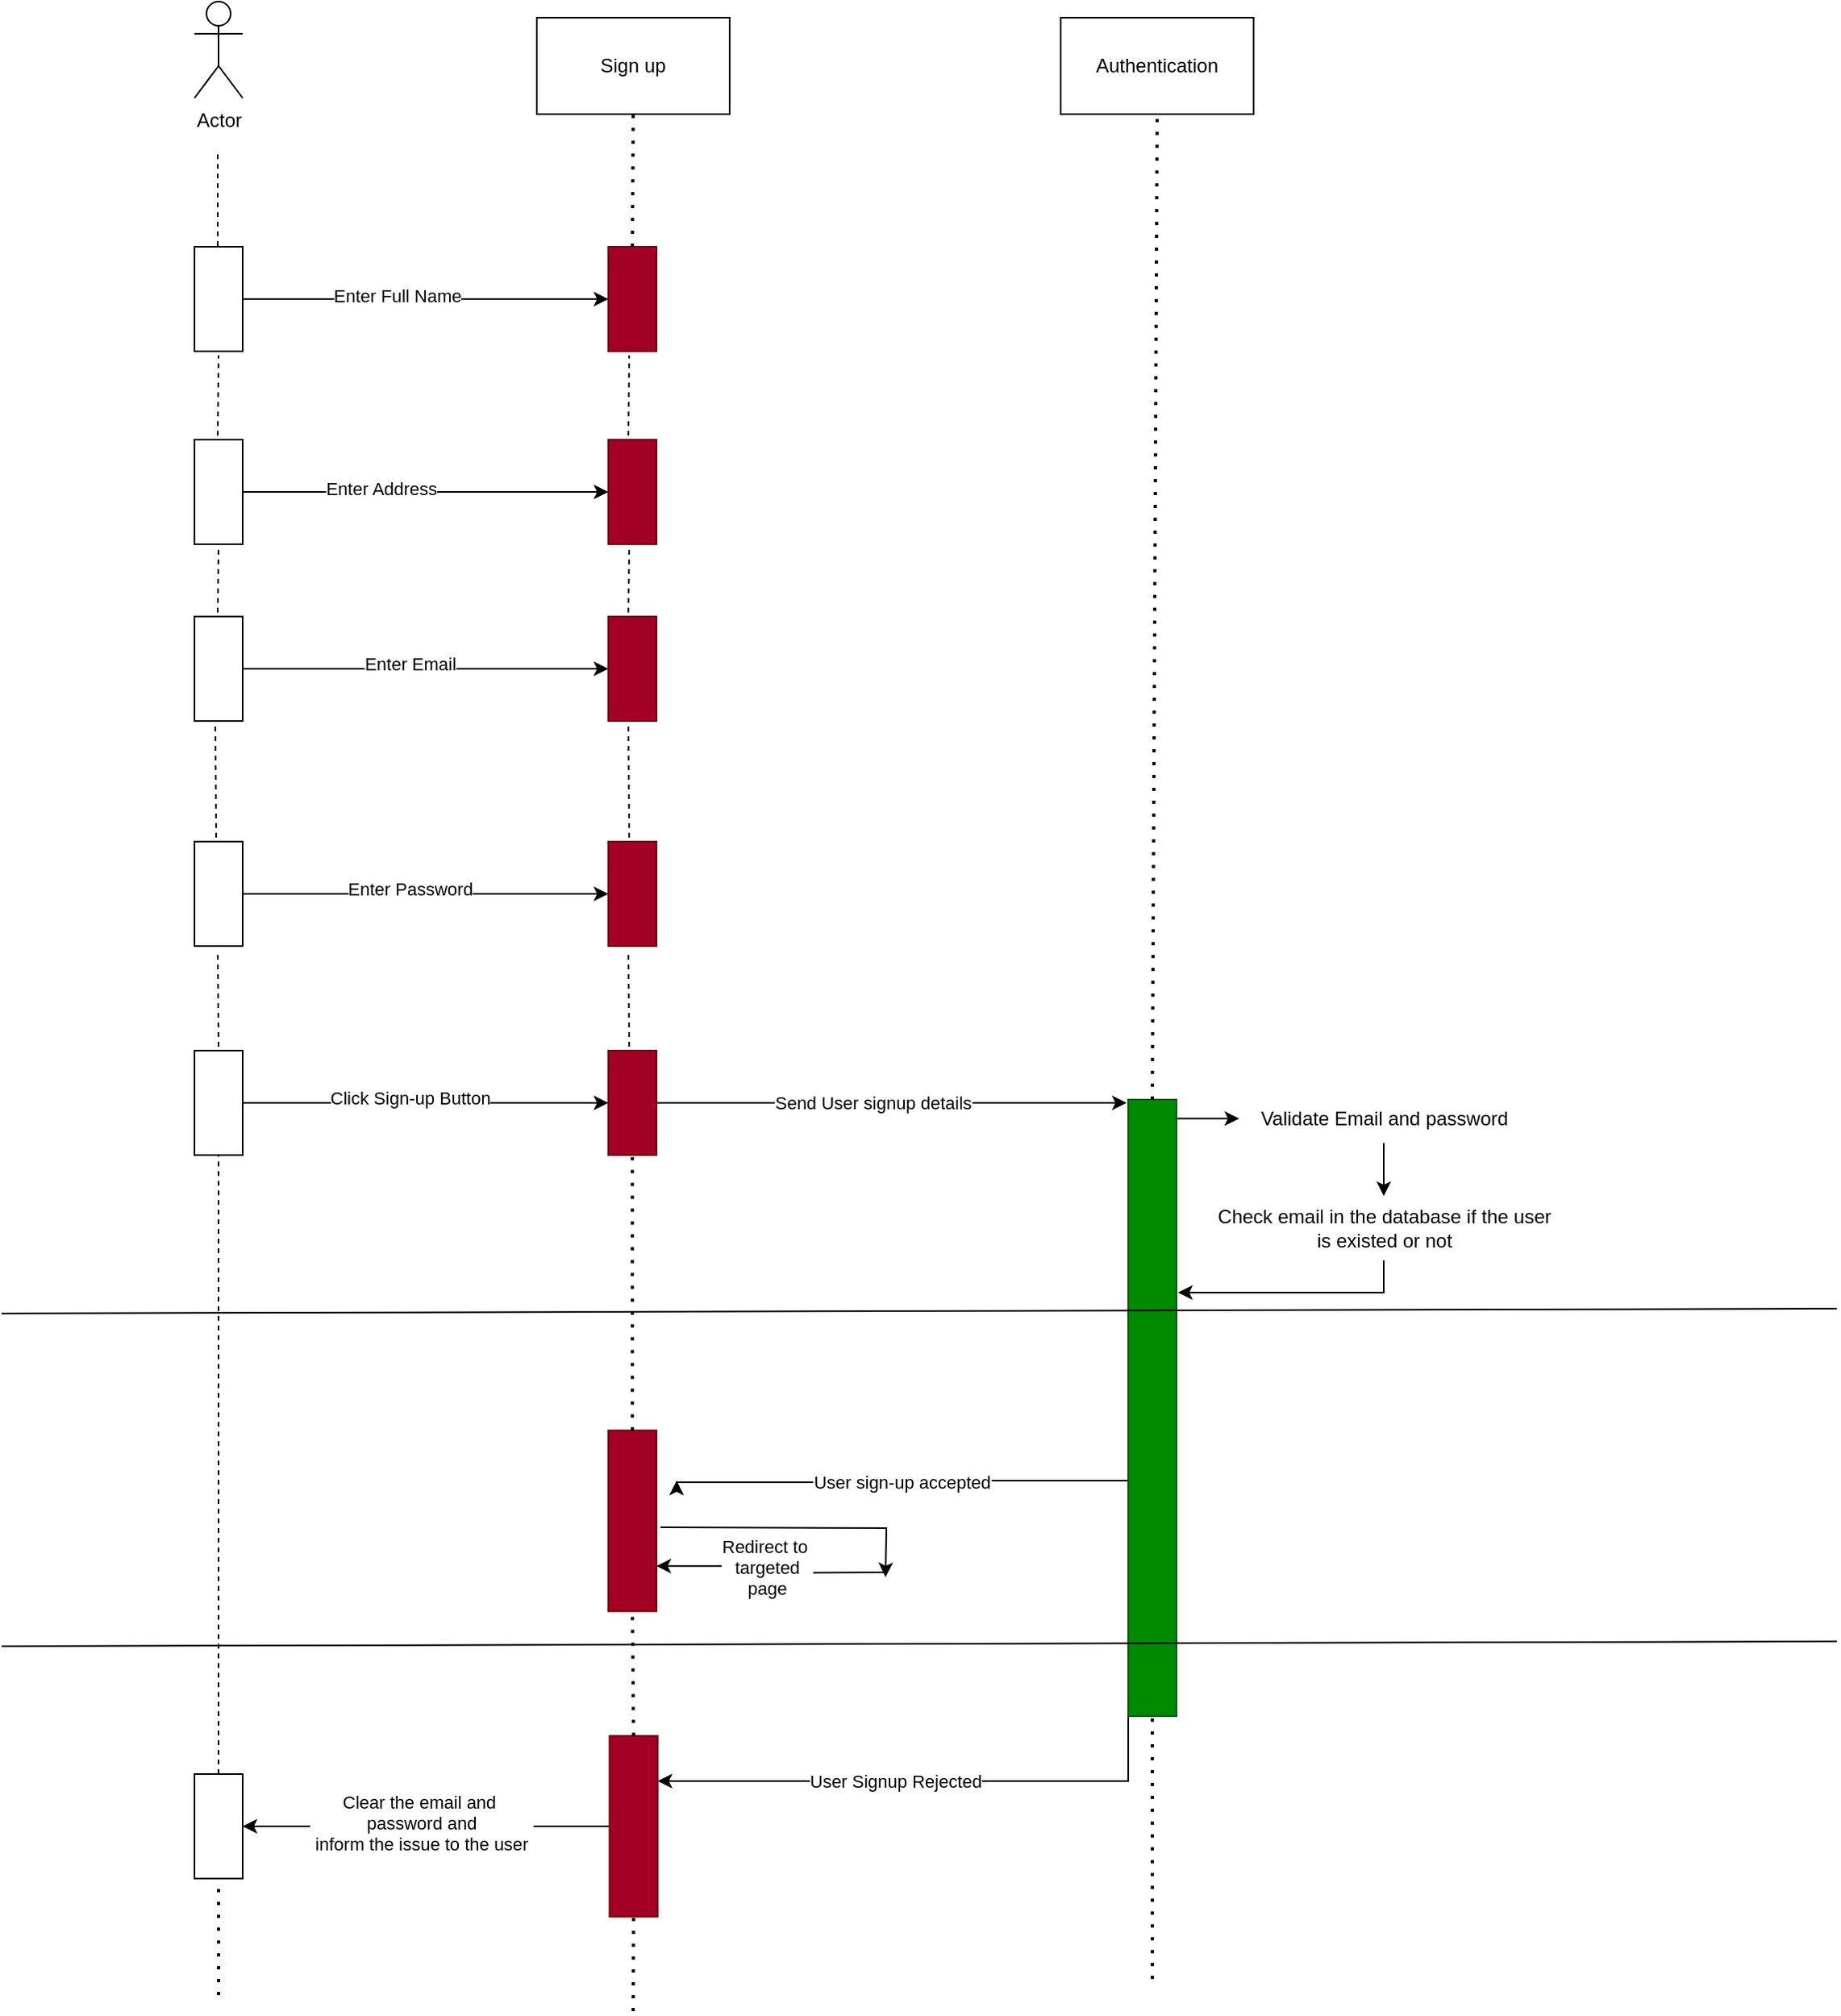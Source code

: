 <mxfile version="28.1.2">
  <diagram name="Page-1" id="PX9Q98Ve2dCXUsX-Kc8K">
    <mxGraphModel dx="1158" dy="638" grid="1" gridSize="10" guides="1" tooltips="1" connect="1" arrows="1" fold="1" page="1" pageScale="1" pageWidth="850" pageHeight="1100" math="0" shadow="0">
      <root>
        <mxCell id="0" />
        <mxCell id="1" parent="0" />
        <mxCell id="TdQm5-RAgIFoS7tEMjqO-1" value="Sign up" style="rounded=0;whiteSpace=wrap;html=1;" vertex="1" parent="1">
          <mxGeometry x="333" y="60" width="120" height="60" as="geometry" />
        </mxCell>
        <mxCell id="TdQm5-RAgIFoS7tEMjqO-2" value="Authentication" style="rounded=0;whiteSpace=wrap;html=1;" vertex="1" parent="1">
          <mxGeometry x="659" y="60" width="120" height="60" as="geometry" />
        </mxCell>
        <mxCell id="TdQm5-RAgIFoS7tEMjqO-3" value="Actor" style="shape=umlActor;verticalLabelPosition=bottom;verticalAlign=top;html=1;outlineConnect=0;" vertex="1" parent="1">
          <mxGeometry x="120" y="50" width="30" height="60" as="geometry" />
        </mxCell>
        <mxCell id="TdQm5-RAgIFoS7tEMjqO-13" style="edgeStyle=orthogonalEdgeStyle;rounded=0;orthogonalLoop=1;jettySize=auto;html=1;exitX=0.5;exitY=0;exitDx=0;exitDy=0;entryX=0.5;entryY=1;entryDx=0;entryDy=0;" edge="1" parent="1" source="TdQm5-RAgIFoS7tEMjqO-5" target="TdQm5-RAgIFoS7tEMjqO-8">
          <mxGeometry relative="1" as="geometry" />
        </mxCell>
        <mxCell id="TdQm5-RAgIFoS7tEMjqO-16" value="Enter Full Name" style="edgeLabel;html=1;align=center;verticalAlign=middle;resizable=0;points=[];" vertex="1" connectable="0" parent="TdQm5-RAgIFoS7tEMjqO-13">
          <mxGeometry x="-0.161" y="2" relative="1" as="geometry">
            <mxPoint as="offset" />
          </mxGeometry>
        </mxCell>
        <mxCell id="TdQm5-RAgIFoS7tEMjqO-5" value="" style="rounded=0;whiteSpace=wrap;html=1;rotation=90;" vertex="1" parent="1">
          <mxGeometry x="102.5" y="220" width="65" height="30" as="geometry" />
        </mxCell>
        <mxCell id="TdQm5-RAgIFoS7tEMjqO-14" style="edgeStyle=orthogonalEdgeStyle;rounded=0;orthogonalLoop=1;jettySize=auto;html=1;exitX=0.5;exitY=0;exitDx=0;exitDy=0;entryX=0.5;entryY=1;entryDx=0;entryDy=0;" edge="1" parent="1" source="TdQm5-RAgIFoS7tEMjqO-6" target="TdQm5-RAgIFoS7tEMjqO-9">
          <mxGeometry relative="1" as="geometry" />
        </mxCell>
        <mxCell id="TdQm5-RAgIFoS7tEMjqO-17" value="Enter Address" style="edgeLabel;html=1;align=center;verticalAlign=middle;resizable=0;points=[];" vertex="1" connectable="0" parent="TdQm5-RAgIFoS7tEMjqO-14">
          <mxGeometry x="-0.249" y="2" relative="1" as="geometry">
            <mxPoint as="offset" />
          </mxGeometry>
        </mxCell>
        <mxCell id="TdQm5-RAgIFoS7tEMjqO-6" value="" style="rounded=0;whiteSpace=wrap;html=1;rotation=90;" vertex="1" parent="1">
          <mxGeometry x="102.5" y="340" width="65" height="30" as="geometry" />
        </mxCell>
        <mxCell id="TdQm5-RAgIFoS7tEMjqO-15" style="edgeStyle=orthogonalEdgeStyle;rounded=0;orthogonalLoop=1;jettySize=auto;html=1;exitX=0.5;exitY=0;exitDx=0;exitDy=0;entryX=0.5;entryY=1;entryDx=0;entryDy=0;" edge="1" parent="1" source="TdQm5-RAgIFoS7tEMjqO-7" target="TdQm5-RAgIFoS7tEMjqO-10">
          <mxGeometry relative="1" as="geometry" />
        </mxCell>
        <mxCell id="TdQm5-RAgIFoS7tEMjqO-18" value="Enter Email" style="edgeLabel;html=1;align=center;verticalAlign=middle;resizable=0;points=[];" vertex="1" connectable="0" parent="TdQm5-RAgIFoS7tEMjqO-15">
          <mxGeometry x="-0.091" y="3" relative="1" as="geometry">
            <mxPoint as="offset" />
          </mxGeometry>
        </mxCell>
        <mxCell id="TdQm5-RAgIFoS7tEMjqO-7" value="" style="rounded=0;whiteSpace=wrap;html=1;rotation=90;" vertex="1" parent="1">
          <mxGeometry x="102.5" y="450" width="65" height="30" as="geometry" />
        </mxCell>
        <mxCell id="TdQm5-RAgIFoS7tEMjqO-8" value="" style="rounded=0;whiteSpace=wrap;html=1;rotation=90;fillColor=#a20025;fontColor=#ffffff;strokeColor=#6F0000;" vertex="1" parent="1">
          <mxGeometry x="360" y="220" width="65" height="30" as="geometry" />
        </mxCell>
        <mxCell id="TdQm5-RAgIFoS7tEMjqO-9" value="" style="rounded=0;whiteSpace=wrap;html=1;rotation=90;fillColor=#a20025;fontColor=#ffffff;strokeColor=#6F0000;" vertex="1" parent="1">
          <mxGeometry x="360" y="340" width="65" height="30" as="geometry" />
        </mxCell>
        <mxCell id="TdQm5-RAgIFoS7tEMjqO-10" value="" style="rounded=0;whiteSpace=wrap;html=1;rotation=90;fillColor=#a20025;fontColor=#ffffff;strokeColor=#6F0000;" vertex="1" parent="1">
          <mxGeometry x="360" y="450" width="65" height="30" as="geometry" />
        </mxCell>
        <mxCell id="TdQm5-RAgIFoS7tEMjqO-19" style="edgeStyle=orthogonalEdgeStyle;rounded=0;orthogonalLoop=1;jettySize=auto;html=1;exitX=0.5;exitY=0;exitDx=0;exitDy=0;entryX=0.5;entryY=1;entryDx=0;entryDy=0;" edge="1" source="TdQm5-RAgIFoS7tEMjqO-21" target="TdQm5-RAgIFoS7tEMjqO-22" parent="1">
          <mxGeometry relative="1" as="geometry" />
        </mxCell>
        <mxCell id="TdQm5-RAgIFoS7tEMjqO-20" value="Enter Password" style="edgeLabel;html=1;align=center;verticalAlign=middle;resizable=0;points=[];" vertex="1" connectable="0" parent="TdQm5-RAgIFoS7tEMjqO-19">
          <mxGeometry x="-0.091" y="3" relative="1" as="geometry">
            <mxPoint as="offset" />
          </mxGeometry>
        </mxCell>
        <mxCell id="TdQm5-RAgIFoS7tEMjqO-21" value="" style="rounded=0;whiteSpace=wrap;html=1;rotation=90;" vertex="1" parent="1">
          <mxGeometry x="102.5" y="590" width="65" height="30" as="geometry" />
        </mxCell>
        <mxCell id="TdQm5-RAgIFoS7tEMjqO-22" value="" style="rounded=0;whiteSpace=wrap;html=1;rotation=90;fillColor=#a20025;fontColor=#ffffff;strokeColor=#6F0000;" vertex="1" parent="1">
          <mxGeometry x="360" y="590" width="65" height="30" as="geometry" />
        </mxCell>
        <mxCell id="TdQm5-RAgIFoS7tEMjqO-23" value="" style="endArrow=none;dashed=1;html=1;rounded=0;" edge="1" parent="1">
          <mxGeometry width="50" height="50" relative="1" as="geometry">
            <mxPoint x="134.5" y="202" as="sourcePoint" />
            <mxPoint x="134.5" y="142" as="targetPoint" />
          </mxGeometry>
        </mxCell>
        <mxCell id="TdQm5-RAgIFoS7tEMjqO-24" value="" style="endArrow=none;dashed=1;html=1;rounded=0;" edge="1" parent="1">
          <mxGeometry width="50" height="50" relative="1" as="geometry">
            <mxPoint x="134.5" y="320" as="sourcePoint" />
            <mxPoint x="135" y="270" as="targetPoint" />
          </mxGeometry>
        </mxCell>
        <mxCell id="TdQm5-RAgIFoS7tEMjqO-25" value="" style="endArrow=none;dashed=1;html=1;rounded=0;" edge="1" parent="1">
          <mxGeometry width="50" height="50" relative="1" as="geometry">
            <mxPoint x="134.5" y="430" as="sourcePoint" />
            <mxPoint x="135" y="390" as="targetPoint" />
          </mxGeometry>
        </mxCell>
        <mxCell id="TdQm5-RAgIFoS7tEMjqO-26" value="" style="endArrow=none;dashed=1;html=1;rounded=0;" edge="1" parent="1">
          <mxGeometry width="50" height="50" relative="1" as="geometry">
            <mxPoint x="133.5" y="570" as="sourcePoint" />
            <mxPoint x="133" y="498" as="targetPoint" />
          </mxGeometry>
        </mxCell>
        <mxCell id="TdQm5-RAgIFoS7tEMjqO-28" style="edgeStyle=orthogonalEdgeStyle;rounded=0;orthogonalLoop=1;jettySize=auto;html=1;exitX=0.5;exitY=0;exitDx=0;exitDy=0;entryX=0.5;entryY=1;entryDx=0;entryDy=0;" edge="1" source="TdQm5-RAgIFoS7tEMjqO-30" target="TdQm5-RAgIFoS7tEMjqO-31" parent="1">
          <mxGeometry relative="1" as="geometry" />
        </mxCell>
        <mxCell id="TdQm5-RAgIFoS7tEMjqO-29" value="Click Sign-up Button" style="edgeLabel;html=1;align=center;verticalAlign=middle;resizable=0;points=[];" vertex="1" connectable="0" parent="TdQm5-RAgIFoS7tEMjqO-28">
          <mxGeometry x="-0.091" y="3" relative="1" as="geometry">
            <mxPoint as="offset" />
          </mxGeometry>
        </mxCell>
        <mxCell id="TdQm5-RAgIFoS7tEMjqO-30" value="" style="rounded=0;whiteSpace=wrap;html=1;rotation=90;" vertex="1" parent="1">
          <mxGeometry x="102.5" y="720" width="65" height="30" as="geometry" />
        </mxCell>
        <mxCell id="TdQm5-RAgIFoS7tEMjqO-40" style="edgeStyle=orthogonalEdgeStyle;rounded=0;orthogonalLoop=1;jettySize=auto;html=1;exitX=0.5;exitY=0;exitDx=0;exitDy=0;" edge="1" parent="1" source="TdQm5-RAgIFoS7tEMjqO-31">
          <mxGeometry relative="1" as="geometry">
            <mxPoint x="700" y="735" as="targetPoint" />
          </mxGeometry>
        </mxCell>
        <mxCell id="TdQm5-RAgIFoS7tEMjqO-41" value="Send User signup details" style="edgeLabel;html=1;align=center;verticalAlign=middle;resizable=0;points=[];" vertex="1" connectable="0" parent="TdQm5-RAgIFoS7tEMjqO-40">
          <mxGeometry x="-0.081" relative="1" as="geometry">
            <mxPoint as="offset" />
          </mxGeometry>
        </mxCell>
        <mxCell id="TdQm5-RAgIFoS7tEMjqO-31" value="" style="rounded=0;whiteSpace=wrap;html=1;rotation=90;fillColor=#a20025;fontColor=#ffffff;strokeColor=#6F0000;" vertex="1" parent="1">
          <mxGeometry x="360" y="720" width="65" height="30" as="geometry" />
        </mxCell>
        <mxCell id="TdQm5-RAgIFoS7tEMjqO-33" value="" style="endArrow=none;dashed=1;html=1;rounded=0;" edge="1" parent="1">
          <mxGeometry width="50" height="50" relative="1" as="geometry">
            <mxPoint x="135" y="700" as="sourcePoint" />
            <mxPoint x="134.5" y="640" as="targetPoint" />
          </mxGeometry>
        </mxCell>
        <mxCell id="TdQm5-RAgIFoS7tEMjqO-34" value="" style="endArrow=none;dashed=1;html=1;rounded=0;" edge="1" parent="1">
          <mxGeometry width="50" height="50" relative="1" as="geometry">
            <mxPoint x="390" y="320" as="sourcePoint" />
            <mxPoint x="390.5" y="270" as="targetPoint" />
          </mxGeometry>
        </mxCell>
        <mxCell id="TdQm5-RAgIFoS7tEMjqO-35" value="" style="endArrow=none;dashed=1;html=1;rounded=0;" edge="1" parent="1">
          <mxGeometry width="50" height="50" relative="1" as="geometry">
            <mxPoint x="390" y="430" as="sourcePoint" />
            <mxPoint x="390.5" y="390" as="targetPoint" />
          </mxGeometry>
        </mxCell>
        <mxCell id="TdQm5-RAgIFoS7tEMjqO-36" value="" style="endArrow=none;dashed=1;html=1;rounded=0;" edge="1" parent="1">
          <mxGeometry width="50" height="50" relative="1" as="geometry">
            <mxPoint x="390.5" y="570" as="sourcePoint" />
            <mxPoint x="390" y="498" as="targetPoint" />
          </mxGeometry>
        </mxCell>
        <mxCell id="TdQm5-RAgIFoS7tEMjqO-37" value="" style="endArrow=none;dashed=1;html=1;rounded=0;" edge="1" parent="1">
          <mxGeometry width="50" height="50" relative="1" as="geometry">
            <mxPoint x="390.5" y="700" as="sourcePoint" />
            <mxPoint x="390" y="640" as="targetPoint" />
          </mxGeometry>
        </mxCell>
        <mxCell id="TdQm5-RAgIFoS7tEMjqO-44" style="edgeStyle=orthogonalEdgeStyle;rounded=0;orthogonalLoop=1;jettySize=auto;html=1;exitX=0;exitY=0;exitDx=0;exitDy=0;" edge="1" parent="1">
          <mxGeometry relative="1" as="geometry">
            <mxPoint x="770" y="744.76" as="targetPoint" />
            <mxPoint x="731" y="744.76" as="sourcePoint" />
          </mxGeometry>
        </mxCell>
        <mxCell id="TdQm5-RAgIFoS7tEMjqO-48" style="edgeStyle=orthogonalEdgeStyle;rounded=0;orthogonalLoop=1;jettySize=auto;html=1;exitX=0.75;exitY=1;exitDx=0;exitDy=0;" edge="1" parent="1" source="TdQm5-RAgIFoS7tEMjqO-38">
          <mxGeometry relative="1" as="geometry">
            <mxPoint x="420" y="970" as="targetPoint" />
            <Array as="points">
              <mxPoint x="701" y="970" />
              <mxPoint x="561" y="970" />
              <mxPoint x="420" y="971" />
            </Array>
          </mxGeometry>
        </mxCell>
        <mxCell id="TdQm5-RAgIFoS7tEMjqO-49" value="User sign-up accepted" style="edgeLabel;html=1;align=center;verticalAlign=middle;resizable=0;points=[];" vertex="1" connectable="0" parent="TdQm5-RAgIFoS7tEMjqO-48">
          <mxGeometry x="0.158" relative="1" as="geometry">
            <mxPoint as="offset" />
          </mxGeometry>
        </mxCell>
        <mxCell id="TdQm5-RAgIFoS7tEMjqO-59" style="edgeStyle=orthogonalEdgeStyle;rounded=0;orthogonalLoop=1;jettySize=auto;html=1;exitX=1;exitY=1;exitDx=0;exitDy=0;entryX=0.25;entryY=0;entryDx=0;entryDy=0;" edge="1" parent="1" source="TdQm5-RAgIFoS7tEMjqO-38" target="TdQm5-RAgIFoS7tEMjqO-58">
          <mxGeometry relative="1" as="geometry" />
        </mxCell>
        <mxCell id="TdQm5-RAgIFoS7tEMjqO-61" value="User Signup Rejected" style="edgeLabel;html=1;align=center;verticalAlign=middle;resizable=0;points=[];" vertex="1" connectable="0" parent="TdQm5-RAgIFoS7tEMjqO-59">
          <mxGeometry x="0.122" relative="1" as="geometry">
            <mxPoint x="1" as="offset" />
          </mxGeometry>
        </mxCell>
        <mxCell id="TdQm5-RAgIFoS7tEMjqO-38" value="" style="rounded=0;whiteSpace=wrap;html=1;rotation=90;fillColor=#008a00;fontColor=#ffffff;strokeColor=#005700;" vertex="1" parent="1">
          <mxGeometry x="524.25" y="909.75" width="383.5" height="30" as="geometry" />
        </mxCell>
        <mxCell id="TdQm5-RAgIFoS7tEMjqO-45" value="" style="edgeStyle=orthogonalEdgeStyle;rounded=0;orthogonalLoop=1;jettySize=auto;html=1;" edge="1" parent="1" source="TdQm5-RAgIFoS7tEMjqO-42" target="TdQm5-RAgIFoS7tEMjqO-43">
          <mxGeometry relative="1" as="geometry" />
        </mxCell>
        <mxCell id="TdQm5-RAgIFoS7tEMjqO-42" value="Validate Email and password" style="text;html=1;align=center;verticalAlign=middle;resizable=0;points=[];autosize=1;strokeColor=none;fillColor=none;" vertex="1" parent="1">
          <mxGeometry x="770" y="730" width="180" height="30" as="geometry" />
        </mxCell>
        <mxCell id="TdQm5-RAgIFoS7tEMjqO-46" style="edgeStyle=orthogonalEdgeStyle;rounded=0;orthogonalLoop=1;jettySize=auto;html=1;" edge="1" parent="1" source="TdQm5-RAgIFoS7tEMjqO-43">
          <mxGeometry relative="1" as="geometry">
            <mxPoint x="732" y="853" as="targetPoint" />
            <Array as="points">
              <mxPoint x="860" y="853" />
            </Array>
          </mxGeometry>
        </mxCell>
        <mxCell id="TdQm5-RAgIFoS7tEMjqO-43" value="Check email in the database if the user&lt;div&gt;is existed or&amp;nbsp;&lt;span style=&quot;background-color: transparent; color: light-dark(rgb(0, 0, 0), rgb(255, 255, 255));&quot;&gt;not&lt;/span&gt;&lt;/div&gt;" style="text;html=1;align=center;verticalAlign=middle;resizable=0;points=[];autosize=1;strokeColor=none;fillColor=none;" vertex="1" parent="1">
          <mxGeometry x="745" y="793" width="230" height="40" as="geometry" />
        </mxCell>
        <mxCell id="TdQm5-RAgIFoS7tEMjqO-52" style="edgeStyle=orthogonalEdgeStyle;rounded=0;orthogonalLoop=1;jettySize=auto;html=1;" edge="1" parent="1">
          <mxGeometry relative="1" as="geometry">
            <mxPoint x="550" y="1030" as="targetPoint" />
            <mxPoint x="410" y="999" as="sourcePoint" />
          </mxGeometry>
        </mxCell>
        <mxCell id="TdQm5-RAgIFoS7tEMjqO-54" style="edgeStyle=orthogonalEdgeStyle;rounded=0;orthogonalLoop=1;jettySize=auto;html=1;entryX=0.75;entryY=0;entryDx=0;entryDy=0;" edge="1" parent="1" target="TdQm5-RAgIFoS7tEMjqO-47">
          <mxGeometry relative="1" as="geometry">
            <mxPoint x="550" y="1027" as="sourcePoint" />
          </mxGeometry>
        </mxCell>
        <mxCell id="TdQm5-RAgIFoS7tEMjqO-55" value="Redirect to&amp;nbsp;&lt;div&gt;targeted&lt;div&gt;page&lt;/div&gt;&lt;/div&gt;" style="edgeLabel;html=1;align=center;verticalAlign=middle;resizable=0;points=[];" vertex="1" connectable="0" parent="TdQm5-RAgIFoS7tEMjqO-54">
          <mxGeometry x="0.085" y="1" relative="1" as="geometry">
            <mxPoint x="1" as="offset" />
          </mxGeometry>
        </mxCell>
        <mxCell id="TdQm5-RAgIFoS7tEMjqO-47" value="" style="rounded=0;whiteSpace=wrap;html=1;rotation=90;fillColor=#a20025;fontColor=#ffffff;strokeColor=#6F0000;" vertex="1" parent="1">
          <mxGeometry x="336.25" y="980" width="112.5" height="30" as="geometry" />
        </mxCell>
        <mxCell id="TdQm5-RAgIFoS7tEMjqO-51" value="" style="endArrow=none;html=1;rounded=0;" edge="1" parent="1">
          <mxGeometry width="50" height="50" relative="1" as="geometry">
            <mxPoint y="866" as="sourcePoint" />
            <mxPoint x="1141.882" y="863" as="targetPoint" />
          </mxGeometry>
        </mxCell>
        <mxCell id="TdQm5-RAgIFoS7tEMjqO-56" value="" style="endArrow=none;html=1;rounded=0;" edge="1" parent="1">
          <mxGeometry width="50" height="50" relative="1" as="geometry">
            <mxPoint y="1073" as="sourcePoint" />
            <mxPoint x="1141.882" y="1070" as="targetPoint" />
          </mxGeometry>
        </mxCell>
        <mxCell id="TdQm5-RAgIFoS7tEMjqO-63" style="edgeStyle=orthogonalEdgeStyle;rounded=0;orthogonalLoop=1;jettySize=auto;html=1;exitX=0.5;exitY=1;exitDx=0;exitDy=0;" edge="1" parent="1" source="TdQm5-RAgIFoS7tEMjqO-58" target="TdQm5-RAgIFoS7tEMjqO-62">
          <mxGeometry relative="1" as="geometry" />
        </mxCell>
        <mxCell id="TdQm5-RAgIFoS7tEMjqO-65" value="&lt;div&gt;Clear the email and&amp;nbsp;&lt;/div&gt;&lt;div&gt;password and&lt;/div&gt;&lt;div&gt;&amp;nbsp;inform the issue to the user&amp;nbsp;&lt;/div&gt;" style="edgeLabel;html=1;align=center;verticalAlign=middle;resizable=0;points=[];" vertex="1" connectable="0" parent="TdQm5-RAgIFoS7tEMjqO-63">
          <mxGeometry x="0.034" y="-2" relative="1" as="geometry">
            <mxPoint as="offset" />
          </mxGeometry>
        </mxCell>
        <mxCell id="TdQm5-RAgIFoS7tEMjqO-58" value="" style="rounded=0;whiteSpace=wrap;html=1;rotation=90;fillColor=#a20025;fontColor=#ffffff;strokeColor=#6F0000;" vertex="1" parent="1">
          <mxGeometry x="337" y="1170" width="112.5" height="30" as="geometry" />
        </mxCell>
        <mxCell id="TdQm5-RAgIFoS7tEMjqO-62" value="" style="rounded=0;whiteSpace=wrap;html=1;rotation=90;" vertex="1" parent="1">
          <mxGeometry x="102.5" y="1170" width="65" height="30" as="geometry" />
        </mxCell>
        <mxCell id="TdQm5-RAgIFoS7tEMjqO-66" value="" style="endArrow=none;dashed=1;html=1;dashPattern=1 3;strokeWidth=2;rounded=0;exitX=0;exitY=0.5;exitDx=0;exitDy=0;entryX=0.5;entryY=1;entryDx=0;entryDy=0;" edge="1" parent="1" source="TdQm5-RAgIFoS7tEMjqO-38" target="TdQm5-RAgIFoS7tEMjqO-2">
          <mxGeometry width="50" height="50" relative="1" as="geometry">
            <mxPoint x="679.17" y="270" as="sourcePoint" />
            <mxPoint x="679.17" y="130" as="targetPoint" />
          </mxGeometry>
        </mxCell>
        <mxCell id="TdQm5-RAgIFoS7tEMjqO-67" value="" style="endArrow=none;dashed=1;html=1;rounded=0;entryX=1;entryY=0.5;entryDx=0;entryDy=0;exitX=0;exitY=0.5;exitDx=0;exitDy=0;" edge="1" parent="1" source="TdQm5-RAgIFoS7tEMjqO-62" target="TdQm5-RAgIFoS7tEMjqO-30">
          <mxGeometry width="50" height="50" relative="1" as="geometry">
            <mxPoint x="135" y="827" as="sourcePoint" />
            <mxPoint x="134.5" y="767" as="targetPoint" />
          </mxGeometry>
        </mxCell>
        <mxCell id="TdQm5-RAgIFoS7tEMjqO-68" value="" style="endArrow=none;dashed=1;html=1;dashPattern=1 3;strokeWidth=2;rounded=0;entryX=1;entryY=0.5;entryDx=0;entryDy=0;exitX=0;exitY=0.5;exitDx=0;exitDy=0;" edge="1" parent="1" source="TdQm5-RAgIFoS7tEMjqO-47" target="TdQm5-RAgIFoS7tEMjqO-31">
          <mxGeometry width="50" height="50" relative="1" as="geometry">
            <mxPoint x="410" y="860" as="sourcePoint" />
            <mxPoint x="460" y="810" as="targetPoint" />
          </mxGeometry>
        </mxCell>
        <mxCell id="TdQm5-RAgIFoS7tEMjqO-69" value="" style="endArrow=none;dashed=1;html=1;dashPattern=1 3;strokeWidth=2;rounded=0;entryX=1;entryY=0.5;entryDx=0;entryDy=0;exitX=0;exitY=0.5;exitDx=0;exitDy=0;" edge="1" parent="1" source="TdQm5-RAgIFoS7tEMjqO-58" target="TdQm5-RAgIFoS7tEMjqO-47">
          <mxGeometry width="50" height="50" relative="1" as="geometry">
            <mxPoint x="280" y="1100" as="sourcePoint" />
            <mxPoint x="330" y="1050" as="targetPoint" />
          </mxGeometry>
        </mxCell>
        <mxCell id="TdQm5-RAgIFoS7tEMjqO-70" value="" style="endArrow=none;dashed=1;html=1;dashPattern=1 3;strokeWidth=2;rounded=0;entryX=1;entryY=0.5;entryDx=0;entryDy=0;" edge="1" parent="1" target="TdQm5-RAgIFoS7tEMjqO-58">
          <mxGeometry width="50" height="50" relative="1" as="geometry">
            <mxPoint x="393" y="1300" as="sourcePoint" />
            <mxPoint x="370" y="1300" as="targetPoint" />
          </mxGeometry>
        </mxCell>
        <mxCell id="TdQm5-RAgIFoS7tEMjqO-71" value="" style="endArrow=none;dashed=1;html=1;dashPattern=1 3;strokeWidth=2;rounded=0;entryX=1;entryY=0.5;entryDx=0;entryDy=0;" edge="1" parent="1" target="TdQm5-RAgIFoS7tEMjqO-62">
          <mxGeometry width="50" height="50" relative="1" as="geometry">
            <mxPoint x="135" y="1290" as="sourcePoint" />
            <mxPoint x="130" y="1241" as="targetPoint" />
          </mxGeometry>
        </mxCell>
        <mxCell id="TdQm5-RAgIFoS7tEMjqO-72" value="" style="endArrow=none;dashed=1;html=1;dashPattern=1 3;strokeWidth=2;rounded=0;entryX=1;entryY=0.5;entryDx=0;entryDy=0;" edge="1" parent="1" target="TdQm5-RAgIFoS7tEMjqO-38">
          <mxGeometry width="50" height="50" relative="1" as="geometry">
            <mxPoint x="716" y="1280" as="sourcePoint" />
            <mxPoint x="750" y="1180" as="targetPoint" />
          </mxGeometry>
        </mxCell>
        <mxCell id="TdQm5-RAgIFoS7tEMjqO-73" value="" style="endArrow=none;dashed=1;html=1;dashPattern=1 3;strokeWidth=2;rounded=0;entryX=0.5;entryY=1;entryDx=0;entryDy=0;exitX=0;exitY=0.5;exitDx=0;exitDy=0;" edge="1" parent="1" source="TdQm5-RAgIFoS7tEMjqO-8" target="TdQm5-RAgIFoS7tEMjqO-1">
          <mxGeometry width="50" height="50" relative="1" as="geometry">
            <mxPoint x="320" y="200" as="sourcePoint" />
            <mxPoint x="370" y="150" as="targetPoint" />
          </mxGeometry>
        </mxCell>
      </root>
    </mxGraphModel>
  </diagram>
</mxfile>
